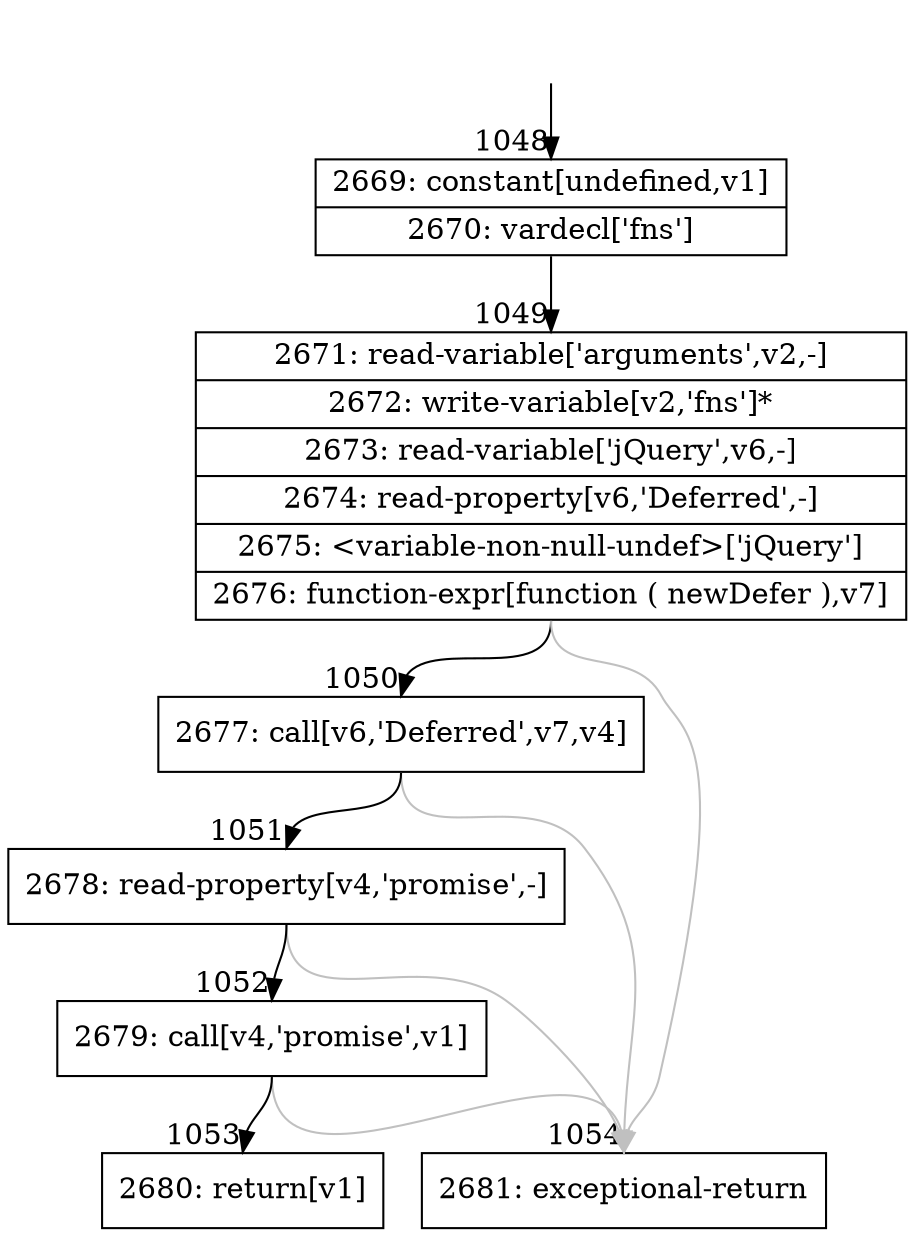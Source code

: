 digraph {
rankdir="TD"
BB_entry79[shape=none,label=""];
BB_entry79 -> BB1048 [tailport=s, headport=n, headlabel="    1048"]
BB1048 [shape=record label="{2669: constant[undefined,v1]|2670: vardecl['fns']}" ] 
BB1048 -> BB1049 [tailport=s, headport=n, headlabel="      1049"]
BB1049 [shape=record label="{2671: read-variable['arguments',v2,-]|2672: write-variable[v2,'fns']*|2673: read-variable['jQuery',v6,-]|2674: read-property[v6,'Deferred',-]|2675: \<variable-non-null-undef\>['jQuery']|2676: function-expr[function ( newDefer ),v7]}" ] 
BB1049 -> BB1050 [tailport=s, headport=n, headlabel="      1050"]
BB1049 -> BB1054 [tailport=s, headport=n, color=gray, headlabel="      1054"]
BB1050 [shape=record label="{2677: call[v6,'Deferred',v7,v4]}" ] 
BB1050 -> BB1051 [tailport=s, headport=n, headlabel="      1051"]
BB1050 -> BB1054 [tailport=s, headport=n, color=gray]
BB1051 [shape=record label="{2678: read-property[v4,'promise',-]}" ] 
BB1051 -> BB1052 [tailport=s, headport=n, headlabel="      1052"]
BB1051 -> BB1054 [tailport=s, headport=n, color=gray]
BB1052 [shape=record label="{2679: call[v4,'promise',v1]}" ] 
BB1052 -> BB1053 [tailport=s, headport=n, headlabel="      1053"]
BB1052 -> BB1054 [tailport=s, headport=n, color=gray]
BB1053 [shape=record label="{2680: return[v1]}" ] 
BB1054 [shape=record label="{2681: exceptional-return}" ] 
}
